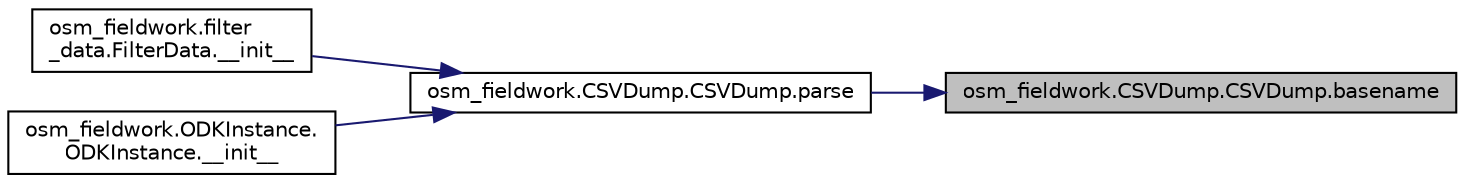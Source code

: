 digraph "osm_fieldwork.CSVDump.CSVDump.basename"
{
 // LATEX_PDF_SIZE
  edge [fontname="Helvetica",fontsize="10",labelfontname="Helvetica",labelfontsize="10"];
  node [fontname="Helvetica",fontsize="10",shape=record];
  rankdir="RL";
  Node1 [label="osm_fieldwork.CSVDump.CSVDump.basename",height=0.2,width=0.4,color="black", fillcolor="grey75", style="filled", fontcolor="black",tooltip=" "];
  Node1 -> Node2 [dir="back",color="midnightblue",fontsize="10",style="solid",fontname="Helvetica"];
  Node2 [label="osm_fieldwork.CSVDump.CSVDump.parse",height=0.2,width=0.4,color="black", fillcolor="white", style="filled",URL="$classosm__fieldwork_1_1CSVDump_1_1CSVDump.html#af835a1a700595d12df66ed2bdba56484",tooltip=" "];
  Node2 -> Node3 [dir="back",color="midnightblue",fontsize="10",style="solid",fontname="Helvetica"];
  Node3 [label="osm_fieldwork.filter\l_data.FilterData.__init__",height=0.2,width=0.4,color="black", fillcolor="white", style="filled",URL="$classosm__fieldwork_1_1filter__data_1_1FilterData.html#ab130061add65a71f6ae9d2756bb7af1c",tooltip=" "];
  Node2 -> Node4 [dir="back",color="midnightblue",fontsize="10",style="solid",fontname="Helvetica"];
  Node4 [label="osm_fieldwork.ODKInstance.\lODKInstance.__init__",height=0.2,width=0.4,color="black", fillcolor="white", style="filled",URL="$classosm__fieldwork_1_1ODKInstance_1_1ODKInstance.html#a3b91dca65b4260abd94579f2f46725f6",tooltip=" "];
}
